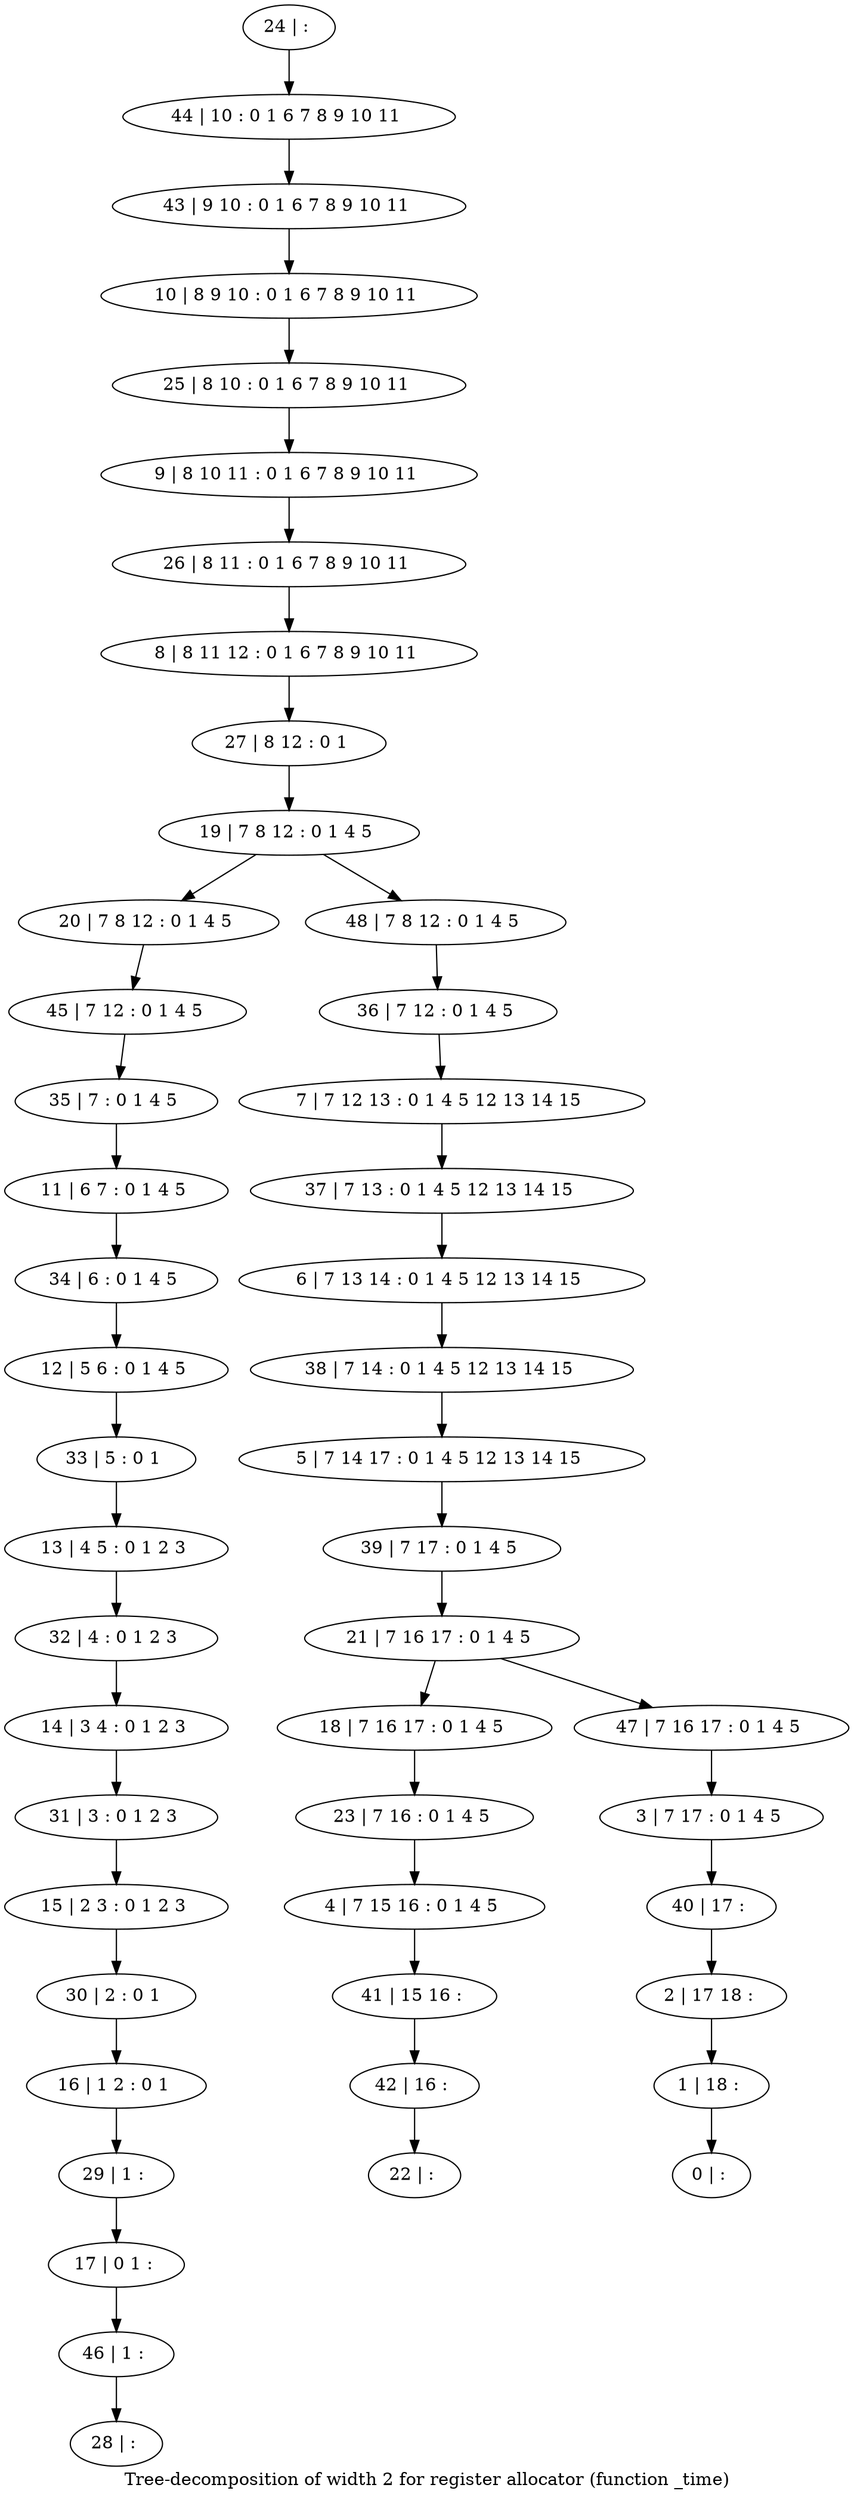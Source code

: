 digraph G {
graph [label="Tree-decomposition of width 2 for register allocator (function _time)"]
0[label="0 | : "];
1[label="1 | 18 : "];
2[label="2 | 17 18 : "];
3[label="3 | 7 17 : 0 1 4 5 "];
4[label="4 | 7 15 16 : 0 1 4 5 "];
5[label="5 | 7 14 17 : 0 1 4 5 12 13 14 15 "];
6[label="6 | 7 13 14 : 0 1 4 5 12 13 14 15 "];
7[label="7 | 7 12 13 : 0 1 4 5 12 13 14 15 "];
8[label="8 | 8 11 12 : 0 1 6 7 8 9 10 11 "];
9[label="9 | 8 10 11 : 0 1 6 7 8 9 10 11 "];
10[label="10 | 8 9 10 : 0 1 6 7 8 9 10 11 "];
11[label="11 | 6 7 : 0 1 4 5 "];
12[label="12 | 5 6 : 0 1 4 5 "];
13[label="13 | 4 5 : 0 1 2 3 "];
14[label="14 | 3 4 : 0 1 2 3 "];
15[label="15 | 2 3 : 0 1 2 3 "];
16[label="16 | 1 2 : 0 1 "];
17[label="17 | 0 1 : "];
18[label="18 | 7 16 17 : 0 1 4 5 "];
19[label="19 | 7 8 12 : 0 1 4 5 "];
20[label="20 | 7 8 12 : 0 1 4 5 "];
21[label="21 | 7 16 17 : 0 1 4 5 "];
22[label="22 | : "];
23[label="23 | 7 16 : 0 1 4 5 "];
24[label="24 | : "];
25[label="25 | 8 10 : 0 1 6 7 8 9 10 11 "];
26[label="26 | 8 11 : 0 1 6 7 8 9 10 11 "];
27[label="27 | 8 12 : 0 1 "];
28[label="28 | : "];
29[label="29 | 1 : "];
30[label="30 | 2 : 0 1 "];
31[label="31 | 3 : 0 1 2 3 "];
32[label="32 | 4 : 0 1 2 3 "];
33[label="33 | 5 : 0 1 "];
34[label="34 | 6 : 0 1 4 5 "];
35[label="35 | 7 : 0 1 4 5 "];
36[label="36 | 7 12 : 0 1 4 5 "];
37[label="37 | 7 13 : 0 1 4 5 12 13 14 15 "];
38[label="38 | 7 14 : 0 1 4 5 12 13 14 15 "];
39[label="39 | 7 17 : 0 1 4 5 "];
40[label="40 | 17 : "];
41[label="41 | 15 16 : "];
42[label="42 | 16 : "];
43[label="43 | 9 10 : 0 1 6 7 8 9 10 11 "];
44[label="44 | 10 : 0 1 6 7 8 9 10 11 "];
45[label="45 | 7 12 : 0 1 4 5 "];
46[label="46 | 1 : "];
47[label="47 | 7 16 17 : 0 1 4 5 "];
48[label="48 | 7 8 12 : 0 1 4 5 "];
23->4 ;
18->23 ;
29->17 ;
16->29 ;
30->16 ;
15->30 ;
31->15 ;
14->31 ;
32->14 ;
13->32 ;
33->13 ;
12->33 ;
34->12 ;
11->34 ;
35->11 ;
4->41 ;
42->22 ;
41->42 ;
45->35 ;
20->45 ;
46->28 ;
17->46 ;
24->44 ;
44->43 ;
43->10 ;
10->25 ;
25->9 ;
9->26 ;
26->8 ;
8->27 ;
27->19 ;
36->7 ;
7->37 ;
37->6 ;
6->38 ;
38->5 ;
5->39 ;
39->21 ;
3->40 ;
40->2 ;
2->1 ;
1->0 ;
47->3 ;
48->36 ;
21->18 ;
21->47 ;
19->20 ;
19->48 ;
}
